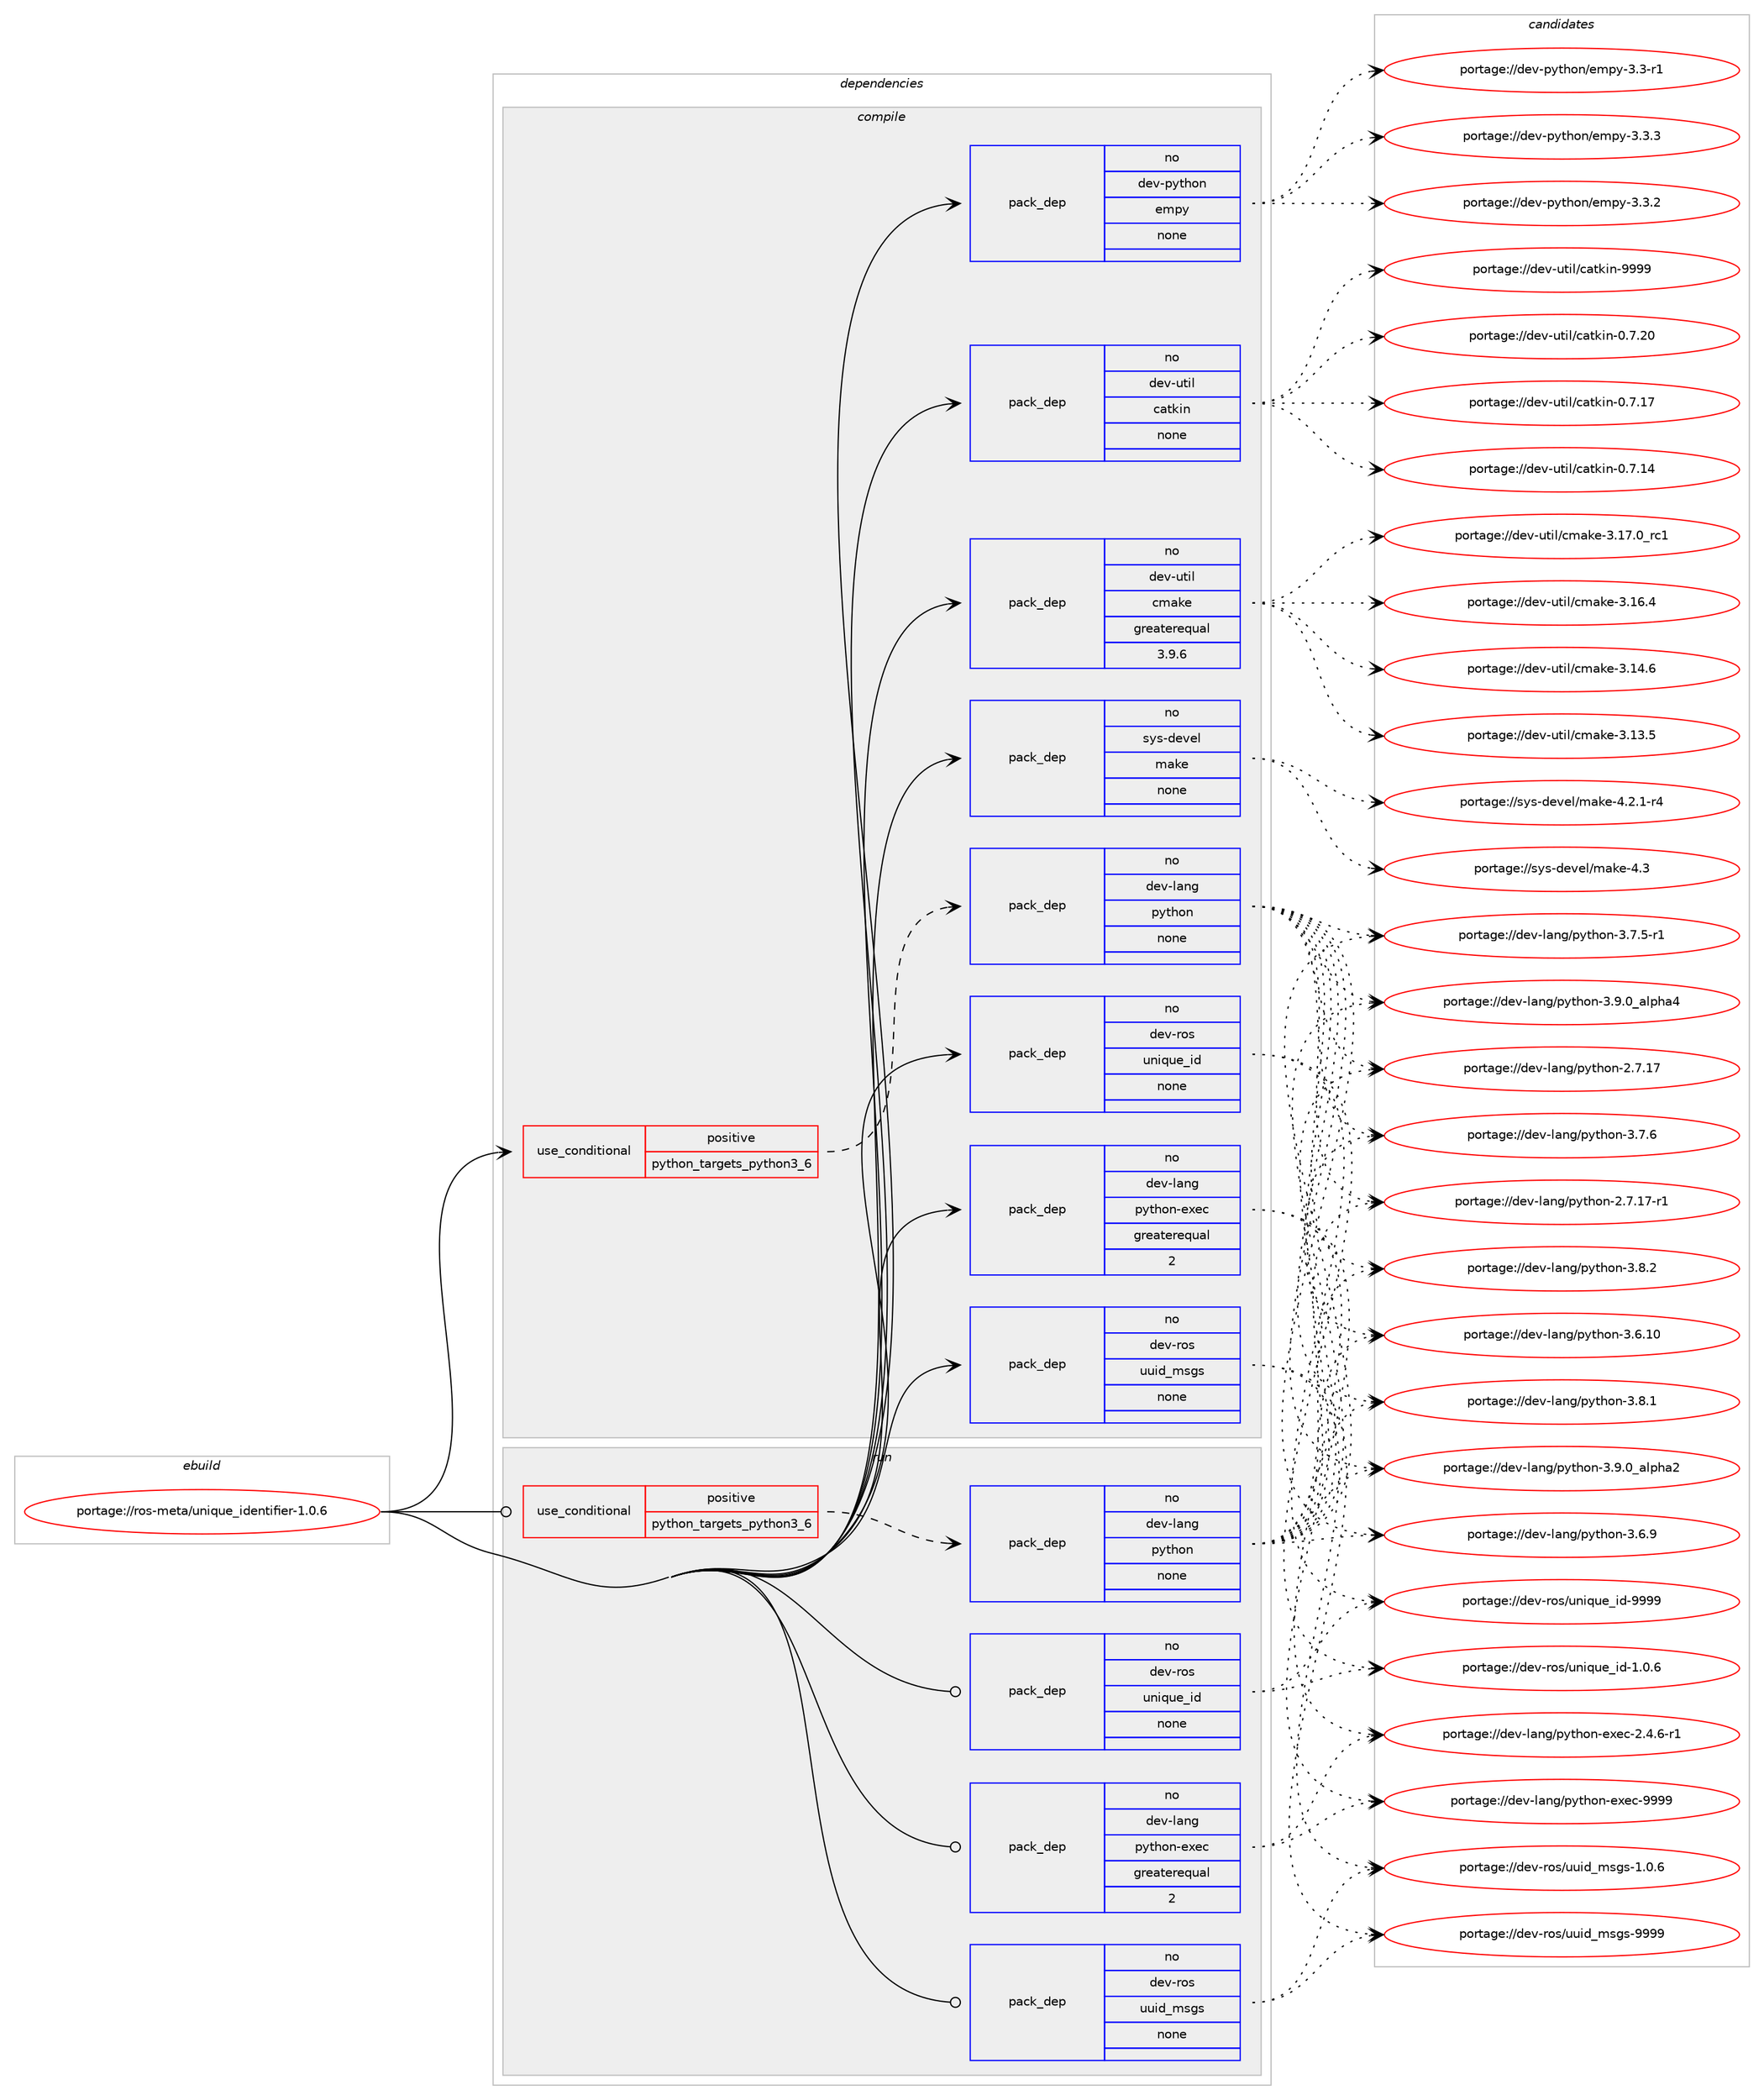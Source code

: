 digraph prolog {

# *************
# Graph options
# *************

newrank=true;
concentrate=true;
compound=true;
graph [rankdir=LR,fontname=Helvetica,fontsize=10,ranksep=1.5];#, ranksep=2.5, nodesep=0.2];
edge  [arrowhead=vee];
node  [fontname=Helvetica,fontsize=10];

# **********
# The ebuild
# **********

subgraph cluster_leftcol {
color=gray;
rank=same;
label=<<i>ebuild</i>>;
id [label="portage://ros-meta/unique_identifier-1.0.6", color=red, width=4, href="../ros-meta/unique_identifier-1.0.6.svg"];
}

# ****************
# The dependencies
# ****************

subgraph cluster_midcol {
color=gray;
label=<<i>dependencies</i>>;
subgraph cluster_compile {
fillcolor="#eeeeee";
style=filled;
label=<<i>compile</i>>;
subgraph cond11976 {
dependency58959 [label=<<TABLE BORDER="0" CELLBORDER="1" CELLSPACING="0" CELLPADDING="4"><TR><TD ROWSPAN="3" CELLPADDING="10">use_conditional</TD></TR><TR><TD>positive</TD></TR><TR><TD>python_targets_python3_6</TD></TR></TABLE>>, shape=none, color=red];
subgraph pack45709 {
dependency58960 [label=<<TABLE BORDER="0" CELLBORDER="1" CELLSPACING="0" CELLPADDING="4" WIDTH="220"><TR><TD ROWSPAN="6" CELLPADDING="30">pack_dep</TD></TR><TR><TD WIDTH="110">no</TD></TR><TR><TD>dev-lang</TD></TR><TR><TD>python</TD></TR><TR><TD>none</TD></TR><TR><TD></TD></TR></TABLE>>, shape=none, color=blue];
}
dependency58959:e -> dependency58960:w [weight=20,style="dashed",arrowhead="vee"];
}
id:e -> dependency58959:w [weight=20,style="solid",arrowhead="vee"];
subgraph pack45710 {
dependency58961 [label=<<TABLE BORDER="0" CELLBORDER="1" CELLSPACING="0" CELLPADDING="4" WIDTH="220"><TR><TD ROWSPAN="6" CELLPADDING="30">pack_dep</TD></TR><TR><TD WIDTH="110">no</TD></TR><TR><TD>dev-lang</TD></TR><TR><TD>python-exec</TD></TR><TR><TD>greaterequal</TD></TR><TR><TD>2</TD></TR></TABLE>>, shape=none, color=blue];
}
id:e -> dependency58961:w [weight=20,style="solid",arrowhead="vee"];
subgraph pack45711 {
dependency58962 [label=<<TABLE BORDER="0" CELLBORDER="1" CELLSPACING="0" CELLPADDING="4" WIDTH="220"><TR><TD ROWSPAN="6" CELLPADDING="30">pack_dep</TD></TR><TR><TD WIDTH="110">no</TD></TR><TR><TD>dev-python</TD></TR><TR><TD>empy</TD></TR><TR><TD>none</TD></TR><TR><TD></TD></TR></TABLE>>, shape=none, color=blue];
}
id:e -> dependency58962:w [weight=20,style="solid",arrowhead="vee"];
subgraph pack45712 {
dependency58963 [label=<<TABLE BORDER="0" CELLBORDER="1" CELLSPACING="0" CELLPADDING="4" WIDTH="220"><TR><TD ROWSPAN="6" CELLPADDING="30">pack_dep</TD></TR><TR><TD WIDTH="110">no</TD></TR><TR><TD>dev-ros</TD></TR><TR><TD>unique_id</TD></TR><TR><TD>none</TD></TR><TR><TD></TD></TR></TABLE>>, shape=none, color=blue];
}
id:e -> dependency58963:w [weight=20,style="solid",arrowhead="vee"];
subgraph pack45713 {
dependency58964 [label=<<TABLE BORDER="0" CELLBORDER="1" CELLSPACING="0" CELLPADDING="4" WIDTH="220"><TR><TD ROWSPAN="6" CELLPADDING="30">pack_dep</TD></TR><TR><TD WIDTH="110">no</TD></TR><TR><TD>dev-ros</TD></TR><TR><TD>uuid_msgs</TD></TR><TR><TD>none</TD></TR><TR><TD></TD></TR></TABLE>>, shape=none, color=blue];
}
id:e -> dependency58964:w [weight=20,style="solid",arrowhead="vee"];
subgraph pack45714 {
dependency58965 [label=<<TABLE BORDER="0" CELLBORDER="1" CELLSPACING="0" CELLPADDING="4" WIDTH="220"><TR><TD ROWSPAN="6" CELLPADDING="30">pack_dep</TD></TR><TR><TD WIDTH="110">no</TD></TR><TR><TD>dev-util</TD></TR><TR><TD>catkin</TD></TR><TR><TD>none</TD></TR><TR><TD></TD></TR></TABLE>>, shape=none, color=blue];
}
id:e -> dependency58965:w [weight=20,style="solid",arrowhead="vee"];
subgraph pack45715 {
dependency58966 [label=<<TABLE BORDER="0" CELLBORDER="1" CELLSPACING="0" CELLPADDING="4" WIDTH="220"><TR><TD ROWSPAN="6" CELLPADDING="30">pack_dep</TD></TR><TR><TD WIDTH="110">no</TD></TR><TR><TD>dev-util</TD></TR><TR><TD>cmake</TD></TR><TR><TD>greaterequal</TD></TR><TR><TD>3.9.6</TD></TR></TABLE>>, shape=none, color=blue];
}
id:e -> dependency58966:w [weight=20,style="solid",arrowhead="vee"];
subgraph pack45716 {
dependency58967 [label=<<TABLE BORDER="0" CELLBORDER="1" CELLSPACING="0" CELLPADDING="4" WIDTH="220"><TR><TD ROWSPAN="6" CELLPADDING="30">pack_dep</TD></TR><TR><TD WIDTH="110">no</TD></TR><TR><TD>sys-devel</TD></TR><TR><TD>make</TD></TR><TR><TD>none</TD></TR><TR><TD></TD></TR></TABLE>>, shape=none, color=blue];
}
id:e -> dependency58967:w [weight=20,style="solid",arrowhead="vee"];
}
subgraph cluster_compileandrun {
fillcolor="#eeeeee";
style=filled;
label=<<i>compile and run</i>>;
}
subgraph cluster_run {
fillcolor="#eeeeee";
style=filled;
label=<<i>run</i>>;
subgraph cond11977 {
dependency58968 [label=<<TABLE BORDER="0" CELLBORDER="1" CELLSPACING="0" CELLPADDING="4"><TR><TD ROWSPAN="3" CELLPADDING="10">use_conditional</TD></TR><TR><TD>positive</TD></TR><TR><TD>python_targets_python3_6</TD></TR></TABLE>>, shape=none, color=red];
subgraph pack45717 {
dependency58969 [label=<<TABLE BORDER="0" CELLBORDER="1" CELLSPACING="0" CELLPADDING="4" WIDTH="220"><TR><TD ROWSPAN="6" CELLPADDING="30">pack_dep</TD></TR><TR><TD WIDTH="110">no</TD></TR><TR><TD>dev-lang</TD></TR><TR><TD>python</TD></TR><TR><TD>none</TD></TR><TR><TD></TD></TR></TABLE>>, shape=none, color=blue];
}
dependency58968:e -> dependency58969:w [weight=20,style="dashed",arrowhead="vee"];
}
id:e -> dependency58968:w [weight=20,style="solid",arrowhead="odot"];
subgraph pack45718 {
dependency58970 [label=<<TABLE BORDER="0" CELLBORDER="1" CELLSPACING="0" CELLPADDING="4" WIDTH="220"><TR><TD ROWSPAN="6" CELLPADDING="30">pack_dep</TD></TR><TR><TD WIDTH="110">no</TD></TR><TR><TD>dev-lang</TD></TR><TR><TD>python-exec</TD></TR><TR><TD>greaterequal</TD></TR><TR><TD>2</TD></TR></TABLE>>, shape=none, color=blue];
}
id:e -> dependency58970:w [weight=20,style="solid",arrowhead="odot"];
subgraph pack45719 {
dependency58971 [label=<<TABLE BORDER="0" CELLBORDER="1" CELLSPACING="0" CELLPADDING="4" WIDTH="220"><TR><TD ROWSPAN="6" CELLPADDING="30">pack_dep</TD></TR><TR><TD WIDTH="110">no</TD></TR><TR><TD>dev-ros</TD></TR><TR><TD>unique_id</TD></TR><TR><TD>none</TD></TR><TR><TD></TD></TR></TABLE>>, shape=none, color=blue];
}
id:e -> dependency58971:w [weight=20,style="solid",arrowhead="odot"];
subgraph pack45720 {
dependency58972 [label=<<TABLE BORDER="0" CELLBORDER="1" CELLSPACING="0" CELLPADDING="4" WIDTH="220"><TR><TD ROWSPAN="6" CELLPADDING="30">pack_dep</TD></TR><TR><TD WIDTH="110">no</TD></TR><TR><TD>dev-ros</TD></TR><TR><TD>uuid_msgs</TD></TR><TR><TD>none</TD></TR><TR><TD></TD></TR></TABLE>>, shape=none, color=blue];
}
id:e -> dependency58972:w [weight=20,style="solid",arrowhead="odot"];
}
}

# **************
# The candidates
# **************

subgraph cluster_choices {
rank=same;
color=gray;
label=<<i>candidates</i>>;

subgraph choice45709 {
color=black;
nodesep=1;
choice10010111845108971101034711212111610411111045514657464895971081121049752 [label="portage://dev-lang/python-3.9.0_alpha4", color=red, width=4,href="../dev-lang/python-3.9.0_alpha4.svg"];
choice10010111845108971101034711212111610411111045514657464895971081121049750 [label="portage://dev-lang/python-3.9.0_alpha2", color=red, width=4,href="../dev-lang/python-3.9.0_alpha2.svg"];
choice100101118451089711010347112121116104111110455146564650 [label="portage://dev-lang/python-3.8.2", color=red, width=4,href="../dev-lang/python-3.8.2.svg"];
choice100101118451089711010347112121116104111110455146564649 [label="portage://dev-lang/python-3.8.1", color=red, width=4,href="../dev-lang/python-3.8.1.svg"];
choice100101118451089711010347112121116104111110455146554654 [label="portage://dev-lang/python-3.7.6", color=red, width=4,href="../dev-lang/python-3.7.6.svg"];
choice1001011184510897110103471121211161041111104551465546534511449 [label="portage://dev-lang/python-3.7.5-r1", color=red, width=4,href="../dev-lang/python-3.7.5-r1.svg"];
choice100101118451089711010347112121116104111110455146544657 [label="portage://dev-lang/python-3.6.9", color=red, width=4,href="../dev-lang/python-3.6.9.svg"];
choice10010111845108971101034711212111610411111045514654464948 [label="portage://dev-lang/python-3.6.10", color=red, width=4,href="../dev-lang/python-3.6.10.svg"];
choice100101118451089711010347112121116104111110455046554649554511449 [label="portage://dev-lang/python-2.7.17-r1", color=red, width=4,href="../dev-lang/python-2.7.17-r1.svg"];
choice10010111845108971101034711212111610411111045504655464955 [label="portage://dev-lang/python-2.7.17", color=red, width=4,href="../dev-lang/python-2.7.17.svg"];
dependency58960:e -> choice10010111845108971101034711212111610411111045514657464895971081121049752:w [style=dotted,weight="100"];
dependency58960:e -> choice10010111845108971101034711212111610411111045514657464895971081121049750:w [style=dotted,weight="100"];
dependency58960:e -> choice100101118451089711010347112121116104111110455146564650:w [style=dotted,weight="100"];
dependency58960:e -> choice100101118451089711010347112121116104111110455146564649:w [style=dotted,weight="100"];
dependency58960:e -> choice100101118451089711010347112121116104111110455146554654:w [style=dotted,weight="100"];
dependency58960:e -> choice1001011184510897110103471121211161041111104551465546534511449:w [style=dotted,weight="100"];
dependency58960:e -> choice100101118451089711010347112121116104111110455146544657:w [style=dotted,weight="100"];
dependency58960:e -> choice10010111845108971101034711212111610411111045514654464948:w [style=dotted,weight="100"];
dependency58960:e -> choice100101118451089711010347112121116104111110455046554649554511449:w [style=dotted,weight="100"];
dependency58960:e -> choice10010111845108971101034711212111610411111045504655464955:w [style=dotted,weight="100"];
}
subgraph choice45710 {
color=black;
nodesep=1;
choice10010111845108971101034711212111610411111045101120101994557575757 [label="portage://dev-lang/python-exec-9999", color=red, width=4,href="../dev-lang/python-exec-9999.svg"];
choice10010111845108971101034711212111610411111045101120101994550465246544511449 [label="portage://dev-lang/python-exec-2.4.6-r1", color=red, width=4,href="../dev-lang/python-exec-2.4.6-r1.svg"];
dependency58961:e -> choice10010111845108971101034711212111610411111045101120101994557575757:w [style=dotted,weight="100"];
dependency58961:e -> choice10010111845108971101034711212111610411111045101120101994550465246544511449:w [style=dotted,weight="100"];
}
subgraph choice45711 {
color=black;
nodesep=1;
choice1001011184511212111610411111047101109112121455146514651 [label="portage://dev-python/empy-3.3.3", color=red, width=4,href="../dev-python/empy-3.3.3.svg"];
choice1001011184511212111610411111047101109112121455146514650 [label="portage://dev-python/empy-3.3.2", color=red, width=4,href="../dev-python/empy-3.3.2.svg"];
choice1001011184511212111610411111047101109112121455146514511449 [label="portage://dev-python/empy-3.3-r1", color=red, width=4,href="../dev-python/empy-3.3-r1.svg"];
dependency58962:e -> choice1001011184511212111610411111047101109112121455146514651:w [style=dotted,weight="100"];
dependency58962:e -> choice1001011184511212111610411111047101109112121455146514650:w [style=dotted,weight="100"];
dependency58962:e -> choice1001011184511212111610411111047101109112121455146514511449:w [style=dotted,weight="100"];
}
subgraph choice45712 {
color=black;
nodesep=1;
choice1001011184511411111547117110105113117101951051004557575757 [label="portage://dev-ros/unique_id-9999", color=red, width=4,href="../dev-ros/unique_id-9999.svg"];
choice100101118451141111154711711010511311710195105100454946484654 [label="portage://dev-ros/unique_id-1.0.6", color=red, width=4,href="../dev-ros/unique_id-1.0.6.svg"];
dependency58963:e -> choice1001011184511411111547117110105113117101951051004557575757:w [style=dotted,weight="100"];
dependency58963:e -> choice100101118451141111154711711010511311710195105100454946484654:w [style=dotted,weight="100"];
}
subgraph choice45713 {
color=black;
nodesep=1;
choice1001011184511411111547117117105100951091151031154557575757 [label="portage://dev-ros/uuid_msgs-9999", color=red, width=4,href="../dev-ros/uuid_msgs-9999.svg"];
choice100101118451141111154711711710510095109115103115454946484654 [label="portage://dev-ros/uuid_msgs-1.0.6", color=red, width=4,href="../dev-ros/uuid_msgs-1.0.6.svg"];
dependency58964:e -> choice1001011184511411111547117117105100951091151031154557575757:w [style=dotted,weight="100"];
dependency58964:e -> choice100101118451141111154711711710510095109115103115454946484654:w [style=dotted,weight="100"];
}
subgraph choice45714 {
color=black;
nodesep=1;
choice100101118451171161051084799971161071051104557575757 [label="portage://dev-util/catkin-9999", color=red, width=4,href="../dev-util/catkin-9999.svg"];
choice1001011184511711610510847999711610710511045484655465048 [label="portage://dev-util/catkin-0.7.20", color=red, width=4,href="../dev-util/catkin-0.7.20.svg"];
choice1001011184511711610510847999711610710511045484655464955 [label="portage://dev-util/catkin-0.7.17", color=red, width=4,href="../dev-util/catkin-0.7.17.svg"];
choice1001011184511711610510847999711610710511045484655464952 [label="portage://dev-util/catkin-0.7.14", color=red, width=4,href="../dev-util/catkin-0.7.14.svg"];
dependency58965:e -> choice100101118451171161051084799971161071051104557575757:w [style=dotted,weight="100"];
dependency58965:e -> choice1001011184511711610510847999711610710511045484655465048:w [style=dotted,weight="100"];
dependency58965:e -> choice1001011184511711610510847999711610710511045484655464955:w [style=dotted,weight="100"];
dependency58965:e -> choice1001011184511711610510847999711610710511045484655464952:w [style=dotted,weight="100"];
}
subgraph choice45715 {
color=black;
nodesep=1;
choice1001011184511711610510847991099710710145514649554648951149949 [label="portage://dev-util/cmake-3.17.0_rc1", color=red, width=4,href="../dev-util/cmake-3.17.0_rc1.svg"];
choice1001011184511711610510847991099710710145514649544652 [label="portage://dev-util/cmake-3.16.4", color=red, width=4,href="../dev-util/cmake-3.16.4.svg"];
choice1001011184511711610510847991099710710145514649524654 [label="portage://dev-util/cmake-3.14.6", color=red, width=4,href="../dev-util/cmake-3.14.6.svg"];
choice1001011184511711610510847991099710710145514649514653 [label="portage://dev-util/cmake-3.13.5", color=red, width=4,href="../dev-util/cmake-3.13.5.svg"];
dependency58966:e -> choice1001011184511711610510847991099710710145514649554648951149949:w [style=dotted,weight="100"];
dependency58966:e -> choice1001011184511711610510847991099710710145514649544652:w [style=dotted,weight="100"];
dependency58966:e -> choice1001011184511711610510847991099710710145514649524654:w [style=dotted,weight="100"];
dependency58966:e -> choice1001011184511711610510847991099710710145514649514653:w [style=dotted,weight="100"];
}
subgraph choice45716 {
color=black;
nodesep=1;
choice11512111545100101118101108471099710710145524651 [label="portage://sys-devel/make-4.3", color=red, width=4,href="../sys-devel/make-4.3.svg"];
choice1151211154510010111810110847109971071014552465046494511452 [label="portage://sys-devel/make-4.2.1-r4", color=red, width=4,href="../sys-devel/make-4.2.1-r4.svg"];
dependency58967:e -> choice11512111545100101118101108471099710710145524651:w [style=dotted,weight="100"];
dependency58967:e -> choice1151211154510010111810110847109971071014552465046494511452:w [style=dotted,weight="100"];
}
subgraph choice45717 {
color=black;
nodesep=1;
choice10010111845108971101034711212111610411111045514657464895971081121049752 [label="portage://dev-lang/python-3.9.0_alpha4", color=red, width=4,href="../dev-lang/python-3.9.0_alpha4.svg"];
choice10010111845108971101034711212111610411111045514657464895971081121049750 [label="portage://dev-lang/python-3.9.0_alpha2", color=red, width=4,href="../dev-lang/python-3.9.0_alpha2.svg"];
choice100101118451089711010347112121116104111110455146564650 [label="portage://dev-lang/python-3.8.2", color=red, width=4,href="../dev-lang/python-3.8.2.svg"];
choice100101118451089711010347112121116104111110455146564649 [label="portage://dev-lang/python-3.8.1", color=red, width=4,href="../dev-lang/python-3.8.1.svg"];
choice100101118451089711010347112121116104111110455146554654 [label="portage://dev-lang/python-3.7.6", color=red, width=4,href="../dev-lang/python-3.7.6.svg"];
choice1001011184510897110103471121211161041111104551465546534511449 [label="portage://dev-lang/python-3.7.5-r1", color=red, width=4,href="../dev-lang/python-3.7.5-r1.svg"];
choice100101118451089711010347112121116104111110455146544657 [label="portage://dev-lang/python-3.6.9", color=red, width=4,href="../dev-lang/python-3.6.9.svg"];
choice10010111845108971101034711212111610411111045514654464948 [label="portage://dev-lang/python-3.6.10", color=red, width=4,href="../dev-lang/python-3.6.10.svg"];
choice100101118451089711010347112121116104111110455046554649554511449 [label="portage://dev-lang/python-2.7.17-r1", color=red, width=4,href="../dev-lang/python-2.7.17-r1.svg"];
choice10010111845108971101034711212111610411111045504655464955 [label="portage://dev-lang/python-2.7.17", color=red, width=4,href="../dev-lang/python-2.7.17.svg"];
dependency58969:e -> choice10010111845108971101034711212111610411111045514657464895971081121049752:w [style=dotted,weight="100"];
dependency58969:e -> choice10010111845108971101034711212111610411111045514657464895971081121049750:w [style=dotted,weight="100"];
dependency58969:e -> choice100101118451089711010347112121116104111110455146564650:w [style=dotted,weight="100"];
dependency58969:e -> choice100101118451089711010347112121116104111110455146564649:w [style=dotted,weight="100"];
dependency58969:e -> choice100101118451089711010347112121116104111110455146554654:w [style=dotted,weight="100"];
dependency58969:e -> choice1001011184510897110103471121211161041111104551465546534511449:w [style=dotted,weight="100"];
dependency58969:e -> choice100101118451089711010347112121116104111110455146544657:w [style=dotted,weight="100"];
dependency58969:e -> choice10010111845108971101034711212111610411111045514654464948:w [style=dotted,weight="100"];
dependency58969:e -> choice100101118451089711010347112121116104111110455046554649554511449:w [style=dotted,weight="100"];
dependency58969:e -> choice10010111845108971101034711212111610411111045504655464955:w [style=dotted,weight="100"];
}
subgraph choice45718 {
color=black;
nodesep=1;
choice10010111845108971101034711212111610411111045101120101994557575757 [label="portage://dev-lang/python-exec-9999", color=red, width=4,href="../dev-lang/python-exec-9999.svg"];
choice10010111845108971101034711212111610411111045101120101994550465246544511449 [label="portage://dev-lang/python-exec-2.4.6-r1", color=red, width=4,href="../dev-lang/python-exec-2.4.6-r1.svg"];
dependency58970:e -> choice10010111845108971101034711212111610411111045101120101994557575757:w [style=dotted,weight="100"];
dependency58970:e -> choice10010111845108971101034711212111610411111045101120101994550465246544511449:w [style=dotted,weight="100"];
}
subgraph choice45719 {
color=black;
nodesep=1;
choice1001011184511411111547117110105113117101951051004557575757 [label="portage://dev-ros/unique_id-9999", color=red, width=4,href="../dev-ros/unique_id-9999.svg"];
choice100101118451141111154711711010511311710195105100454946484654 [label="portage://dev-ros/unique_id-1.0.6", color=red, width=4,href="../dev-ros/unique_id-1.0.6.svg"];
dependency58971:e -> choice1001011184511411111547117110105113117101951051004557575757:w [style=dotted,weight="100"];
dependency58971:e -> choice100101118451141111154711711010511311710195105100454946484654:w [style=dotted,weight="100"];
}
subgraph choice45720 {
color=black;
nodesep=1;
choice1001011184511411111547117117105100951091151031154557575757 [label="portage://dev-ros/uuid_msgs-9999", color=red, width=4,href="../dev-ros/uuid_msgs-9999.svg"];
choice100101118451141111154711711710510095109115103115454946484654 [label="portage://dev-ros/uuid_msgs-1.0.6", color=red, width=4,href="../dev-ros/uuid_msgs-1.0.6.svg"];
dependency58972:e -> choice1001011184511411111547117117105100951091151031154557575757:w [style=dotted,weight="100"];
dependency58972:e -> choice100101118451141111154711711710510095109115103115454946484654:w [style=dotted,weight="100"];
}
}

}
